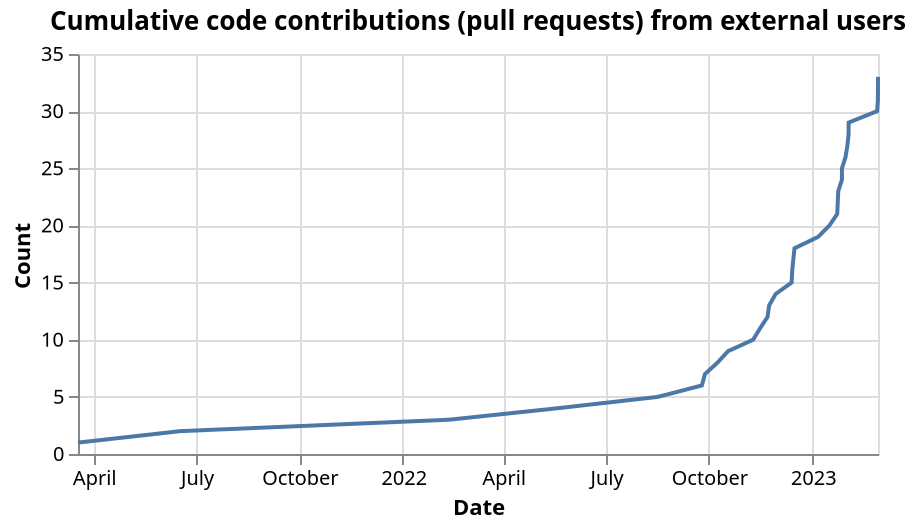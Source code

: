{"config": {"view": {"continuousWidth": 400, "continuousHeight": 300}}, "data": {"name": "data-e1a35feb00fb8059001eecfdc86f48e0"}, "mark": "line", "encoding": {"x": {"axis": {"title": "Date"}, "field": "interaction_createdAt", "type": "temporal"}, "y": {"axis": {"title": "Count"}, "field": "cumulative_count", "type": "quantitative"}}, "height": 200, "title": "Cumulative code contributions (pull requests) from external users", "transform": [{"window": [{"op": "count", "as": "cumulative_count"}], "sort": [{"field": "interaction_createdAt"}]}], "$schema": "https://vega.github.io/schema/vega-lite/v4.17.0.json", "datasets": {"data-e1a35feb00fb8059001eecfdc86f48e0": [{"interaction_createdAt": "2021-03-17T20:21:39+00:00"}, {"interaction_createdAt": "2021-06-16T18:28:24+00:00"}, {"interaction_createdAt": "2022-02-11T09:53:46+00:00"}, {"interaction_createdAt": "2022-05-18T18:04:27+00:00"}, {"interaction_createdAt": "2022-08-16T17:37:01+00:00"}, {"interaction_createdAt": "2022-09-24T22:36:24+00:00"}, {"interaction_createdAt": "2022-09-27T16:19:28+00:00"}, {"interaction_createdAt": "2022-10-08T21:21:56+00:00"}, {"interaction_createdAt": "2022-10-18T06:43:35+00:00"}, {"interaction_createdAt": "2022-11-09T14:34:37+00:00"}, {"interaction_createdAt": "2022-11-15T19:00:46+00:00"}, {"interaction_createdAt": "2022-11-22T11:34:32+00:00"}, {"interaction_createdAt": "2022-11-23T20:58:35+00:00"}, {"interaction_createdAt": "2022-11-29T16:09:16+00:00"}, {"interaction_createdAt": "2022-12-13T21:07:40+00:00"}, {"interaction_createdAt": "2022-12-14T10:04:50+00:00"}, {"interaction_createdAt": "2022-12-15T09:47:26+00:00"}, {"interaction_createdAt": "2022-12-16T11:00:11+00:00"}, {"interaction_createdAt": "2023-01-06T13:22:22+00:00"}, {"interaction_createdAt": "2023-01-16T15:16:03+00:00"}, {"interaction_createdAt": "2023-01-23T13:33:49+00:00"}, {"interaction_createdAt": "2023-01-24T00:37:28+00:00"}, {"interaction_createdAt": "2023-01-24T11:08:39+00:00"}, {"interaction_createdAt": "2023-01-27T18:18:48+00:00"}, {"interaction_createdAt": "2023-01-27T19:22:02+00:00"}, {"interaction_createdAt": "2023-01-31T00:10:12+00:00"}, {"interaction_createdAt": "2023-02-01T16:20:17+00:00"}, {"interaction_createdAt": "2023-02-02T16:50:51+00:00"}, {"interaction_createdAt": "2023-02-02T17:44:38+00:00"}, {"interaction_createdAt": "2023-02-28T03:09:35+00:00"}, {"interaction_createdAt": "2023-02-28T19:36:22+00:00"}, {"interaction_createdAt": "2023-02-28T20:36:45+00:00"}, {"interaction_createdAt": "2023-02-28T21:53:12+00:00"}]}}